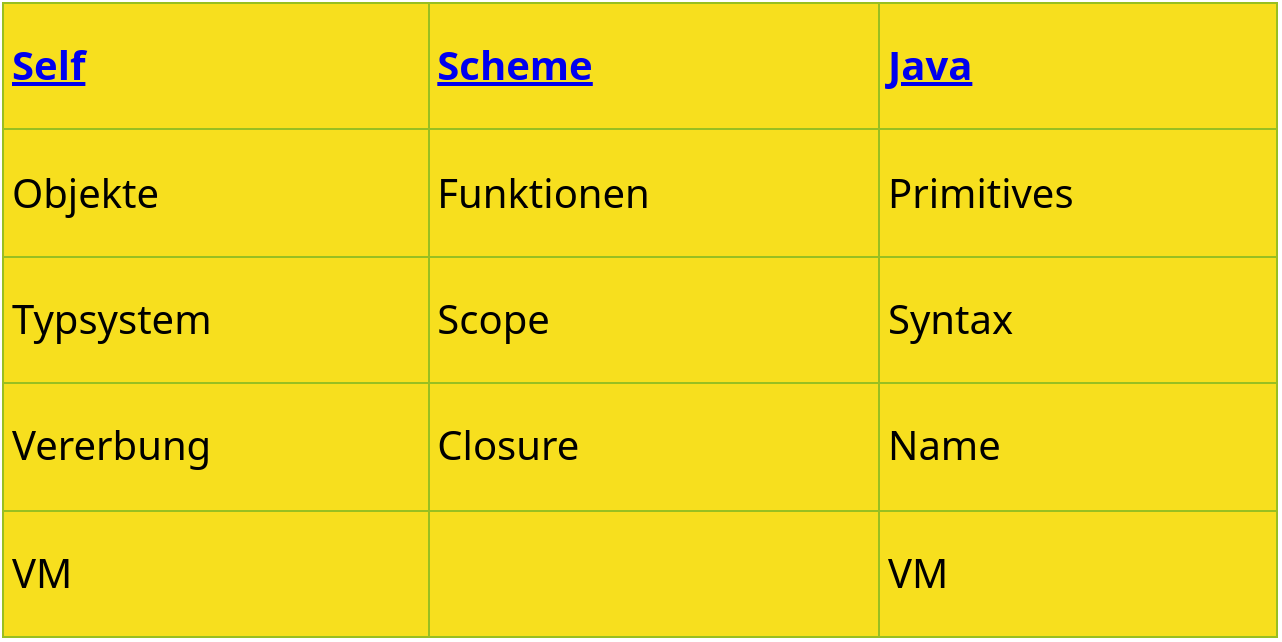 <mxfile version="13.0.8" type="github">
  <diagram id="UzC7-LFhFNzbWWkzW2w3" name="Die Gene von JavaScript">
    <mxGraphModel dx="946" dy="576" grid="1" gridSize="10" guides="1" tooltips="1" connect="1" arrows="1" fold="1" page="1" pageScale="1" pageWidth="1600" pageHeight="900" math="0" shadow="0" extFonts="Roboto^https://fonts.googleapis.com/css?family=Roboto|Noto Sans^https://fonts.googleapis.com/css?family=Noto+Sans">
      <root>
        <mxCell id="0" />
        <mxCell id="1" parent="0" />
        <mxCell id="Es5hvGgLXbMm3JZllT3P-2" value="&lt;table border=&quot;1&quot; width=&quot;100%&quot; cellpadding=&quot;4&quot; style=&quot;width: 100%; height: 100%; border-collapse: collapse; font-size: 20px;&quot;&gt;&lt;tbody style=&quot;font-size: 20px;&quot;&gt;&lt;tr style=&quot;color: rgb(255, 255, 255); border: 1px solid rgb(152, 191, 33); font-size: 20px;&quot;&gt;&lt;th align=&quot;left&quot; style=&quot;font-size: 20px;&quot;&gt;&lt;a href=&quot;https://selflanguage.org/&quot; style=&quot;font-size: 20px;&quot;&gt;Self&lt;/a&gt;&lt;/th&gt;&lt;th align=&quot;left&quot; style=&quot;font-size: 20px;&quot;&gt;&lt;a href=&quot;https://cisco.github.io/ChezScheme/&quot; style=&quot;font-size: 20px;&quot;&gt;Scheme&lt;/a&gt;&lt;/th&gt;&lt;th align=&quot;left&quot; style=&quot;font-size: 20px;&quot;&gt;&lt;a href=&quot;https://www.oracle.com/java/technologies/&quot; style=&quot;font-size: 20px;&quot;&gt;Java&lt;/a&gt;&lt;/th&gt;&lt;/tr&gt;&lt;tr style=&quot;border: 1px solid rgb(152, 191, 33); font-size: 20px;&quot;&gt;&lt;td style=&quot;font-size: 20px;&quot;&gt;Objekte&lt;/td&gt;&lt;td style=&quot;font-size: 20px;&quot;&gt;Funktionen&lt;/td&gt;&lt;td style=&quot;font-size: 20px;&quot;&gt;Primitives&lt;/td&gt;&lt;/tr&gt;&lt;tr style=&quot;border: 1px solid rgb(152, 191, 33); font-size: 20px;&quot;&gt;&lt;td style=&quot;font-size: 20px;&quot;&gt;Typsystem&lt;/td&gt;&lt;td style=&quot;font-size: 20px;&quot;&gt;Scope&lt;/td&gt;&lt;td style=&quot;font-size: 20px;&quot;&gt;Syntax&lt;/td&gt;&lt;/tr&gt;&lt;tr style=&quot;border: 1px solid rgb(152, 191, 33); font-size: 20px;&quot;&gt;&lt;td style=&quot;font-size: 20px;&quot;&gt;Vererbung&lt;/td&gt;&lt;td style=&quot;font-size: 20px;&quot;&gt;Closure&lt;/td&gt;&lt;td style=&quot;font-size: 20px;&quot;&gt;Name&lt;/td&gt;&lt;/tr&gt;&lt;tr style=&quot;border: 1px solid rgb(152, 191, 33); font-size: 20px;&quot;&gt;&lt;td style=&quot;font-size: 20px;&quot;&gt;VM&lt;/td&gt;&lt;td style=&quot;font-size: 20px;&quot;&gt;&lt;/td&gt;&lt;td style=&quot;font-size: 20px;&quot;&gt;VM&lt;/td&gt;&lt;/tr&gt;&lt;/tbody&gt;&lt;/table&gt;" style="text;html=1;overflow=fill;rounded=0;fontFamily=Noto Sans;FType=g;fontSize=20;labelBackgroundColor=#f7df1e;labelBorderColor=#FFFFFF;strokeColor=none;" vertex="1" parent="1">
          <mxGeometry x="40" y="40" width="640" height="320" as="geometry" />
        </mxCell>
      </root>
    </mxGraphModel>
  </diagram>
</mxfile>
